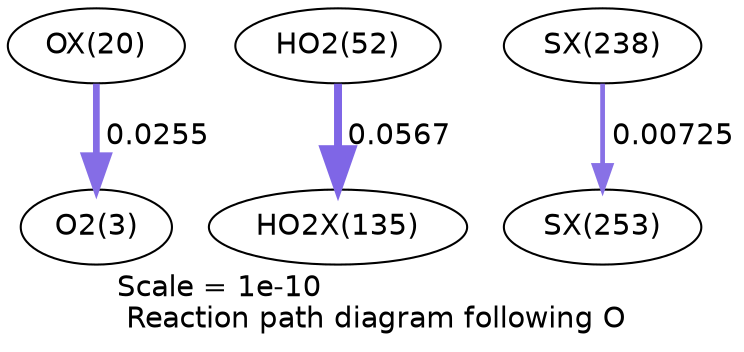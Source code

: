 digraph reaction_paths {
center=1;
s30 -> s5[fontname="Helvetica", penwidth=3.23, arrowsize=1.61, color="0.7, 0.525, 0.9"
, label=" 0.0255"];
s21 -> s45[fontname="Helvetica", penwidth=3.83, arrowsize=1.92, color="0.7, 0.557, 0.9"
, label=" 0.0567"];
s58 -> s59[fontname="Helvetica", penwidth=2.28, arrowsize=1.14, color="0.7, 0.507, 0.9"
, label=" 0.00725"];
s5 [ fontname="Helvetica", label="O2(3)"];
s21 [ fontname="Helvetica", label="HO2(52)"];
s30 [ fontname="Helvetica", label="OX(20)"];
s45 [ fontname="Helvetica", label="HO2X(135)"];
s58 [ fontname="Helvetica", label="SX(238)"];
s59 [ fontname="Helvetica", label="SX(253)"];
 label = "Scale = 1e-10\l Reaction path diagram following O";
 fontname = "Helvetica";
}
